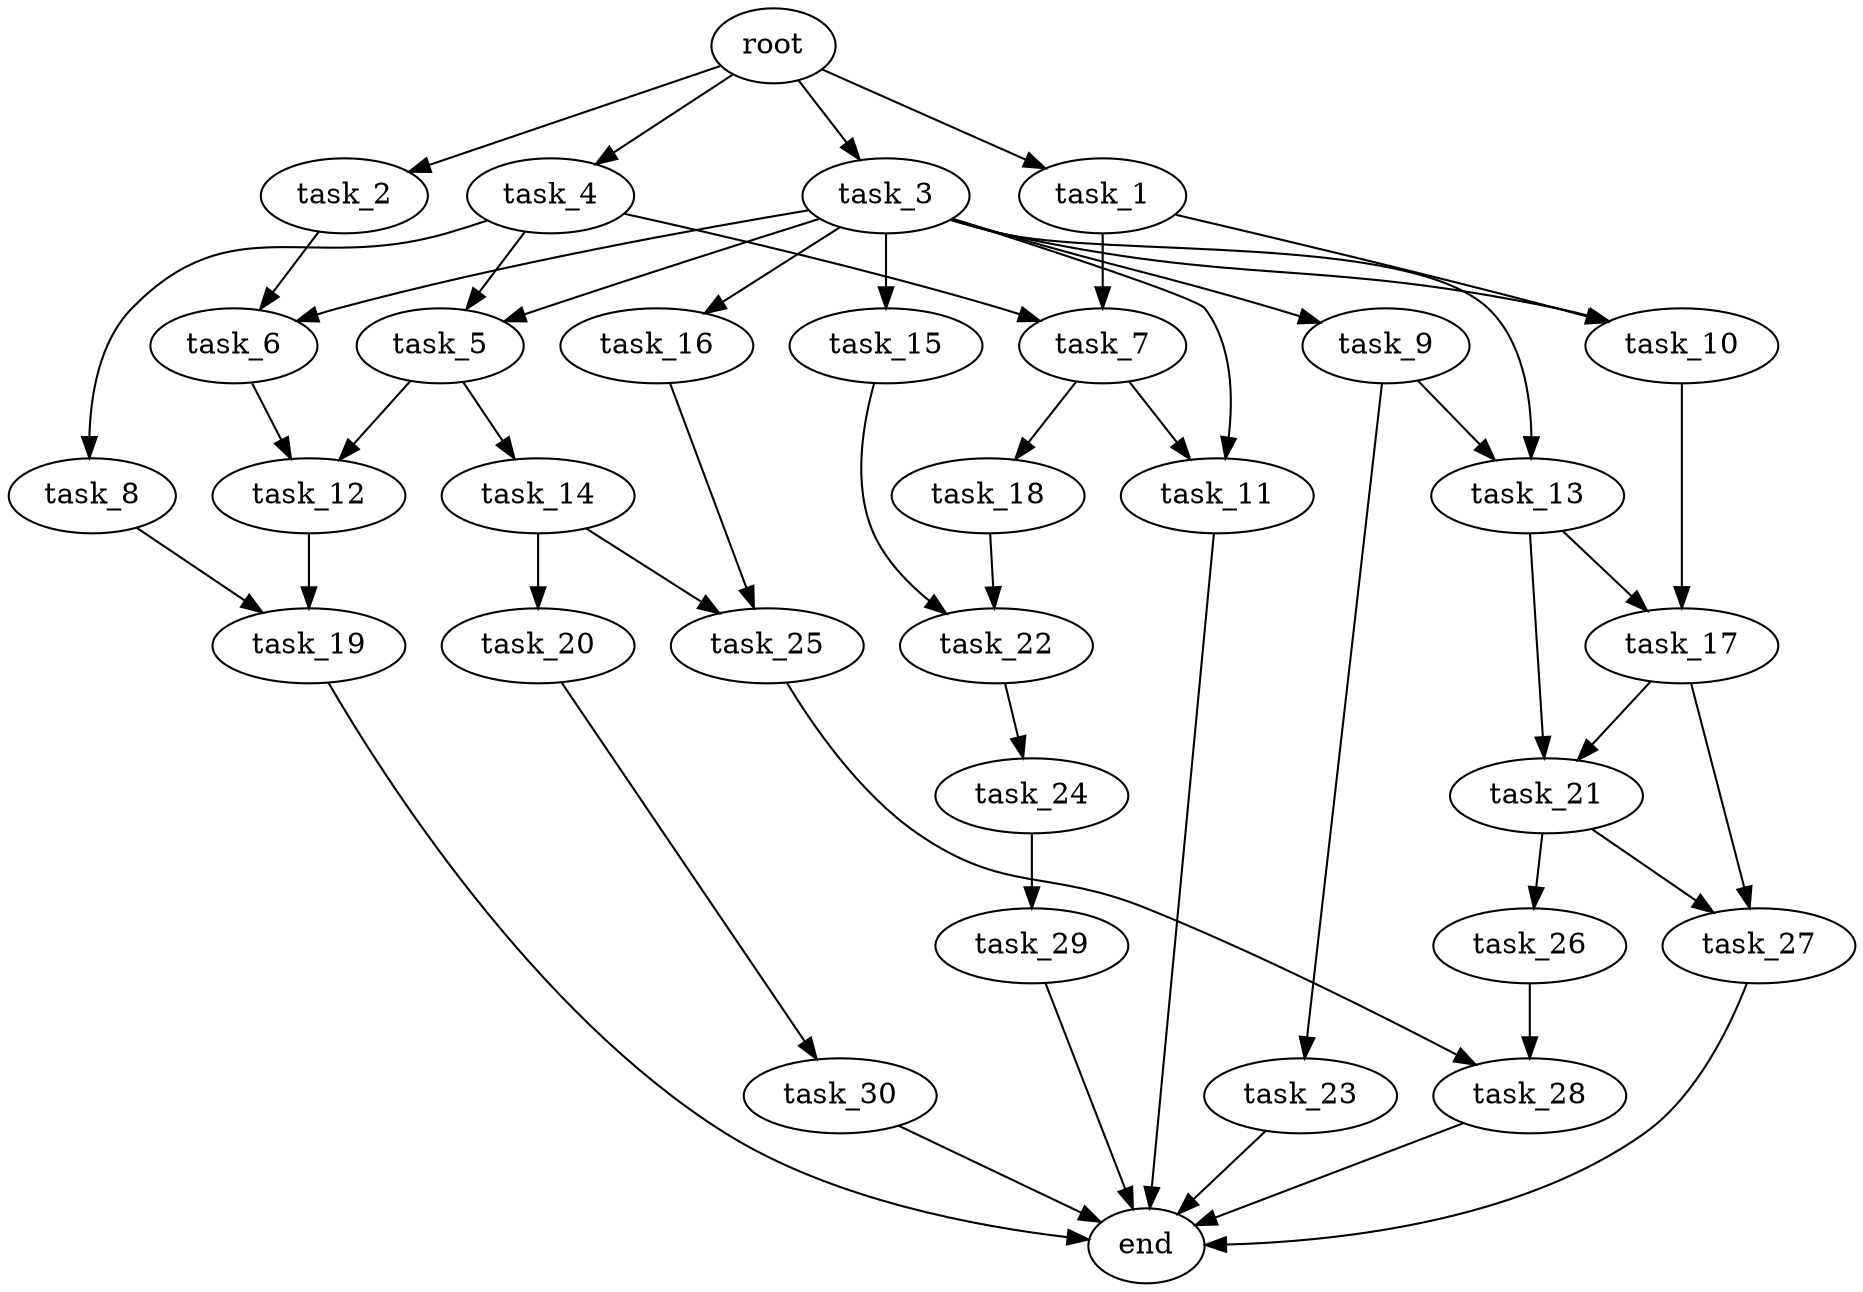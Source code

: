 digraph G {
  root [size="0.000000e+00"];
  task_1 [size="1.856157e+09"];
  task_2 [size="1.881798e+08"];
  task_3 [size="8.568436e+09"];
  task_4 [size="7.760390e+09"];
  task_5 [size="2.388627e+09"];
  task_6 [size="7.210315e+09"];
  task_7 [size="6.583236e+09"];
  task_8 [size="5.390026e+09"];
  task_9 [size="3.875521e+09"];
  task_10 [size="5.241174e+09"];
  task_11 [size="4.975994e+09"];
  task_12 [size="5.515127e+09"];
  task_13 [size="6.130779e+09"];
  task_14 [size="3.226678e+09"];
  task_15 [size="6.409398e+09"];
  task_16 [size="1.105531e+09"];
  task_17 [size="5.232482e+09"];
  task_18 [size="6.677318e+08"];
  task_19 [size="8.352098e+09"];
  task_20 [size="1.298613e+09"];
  task_21 [size="8.735054e+09"];
  task_22 [size="2.021588e+09"];
  task_23 [size="4.854218e+09"];
  task_24 [size="9.884371e+08"];
  task_25 [size="5.710551e+09"];
  task_26 [size="8.363159e+09"];
  task_27 [size="6.579555e+09"];
  task_28 [size="5.258688e+09"];
  task_29 [size="7.013439e+09"];
  task_30 [size="2.560129e+09"];
  end [size="0.000000e+00"];

  root -> task_1 [size="1.000000e-12"];
  root -> task_2 [size="1.000000e-12"];
  root -> task_3 [size="1.000000e-12"];
  root -> task_4 [size="1.000000e-12"];
  task_1 -> task_7 [size="3.291618e+08"];
  task_1 -> task_10 [size="2.620587e+08"];
  task_2 -> task_6 [size="3.605157e+08"];
  task_3 -> task_5 [size="1.194313e+08"];
  task_3 -> task_6 [size="3.605157e+08"];
  task_3 -> task_9 [size="3.875521e+08"];
  task_3 -> task_10 [size="2.620587e+08"];
  task_3 -> task_11 [size="2.487997e+08"];
  task_3 -> task_13 [size="3.065390e+08"];
  task_3 -> task_15 [size="6.409398e+08"];
  task_3 -> task_16 [size="1.105531e+08"];
  task_4 -> task_5 [size="1.194313e+08"];
  task_4 -> task_7 [size="3.291618e+08"];
  task_4 -> task_8 [size="5.390026e+08"];
  task_5 -> task_12 [size="2.757563e+08"];
  task_5 -> task_14 [size="3.226678e+08"];
  task_6 -> task_12 [size="2.757563e+08"];
  task_7 -> task_11 [size="2.487997e+08"];
  task_7 -> task_18 [size="6.677318e+07"];
  task_8 -> task_19 [size="4.176049e+08"];
  task_9 -> task_13 [size="3.065390e+08"];
  task_9 -> task_23 [size="4.854218e+08"];
  task_10 -> task_17 [size="2.616241e+08"];
  task_11 -> end [size="1.000000e-12"];
  task_12 -> task_19 [size="4.176049e+08"];
  task_13 -> task_17 [size="2.616241e+08"];
  task_13 -> task_21 [size="4.367527e+08"];
  task_14 -> task_20 [size="1.298613e+08"];
  task_14 -> task_25 [size="2.855275e+08"];
  task_15 -> task_22 [size="1.010794e+08"];
  task_16 -> task_25 [size="2.855275e+08"];
  task_17 -> task_21 [size="4.367527e+08"];
  task_17 -> task_27 [size="3.289777e+08"];
  task_18 -> task_22 [size="1.010794e+08"];
  task_19 -> end [size="1.000000e-12"];
  task_20 -> task_30 [size="2.560129e+08"];
  task_21 -> task_26 [size="8.363159e+08"];
  task_21 -> task_27 [size="3.289777e+08"];
  task_22 -> task_24 [size="9.884371e+07"];
  task_23 -> end [size="1.000000e-12"];
  task_24 -> task_29 [size="7.013439e+08"];
  task_25 -> task_28 [size="2.629344e+08"];
  task_26 -> task_28 [size="2.629344e+08"];
  task_27 -> end [size="1.000000e-12"];
  task_28 -> end [size="1.000000e-12"];
  task_29 -> end [size="1.000000e-12"];
  task_30 -> end [size="1.000000e-12"];
}
